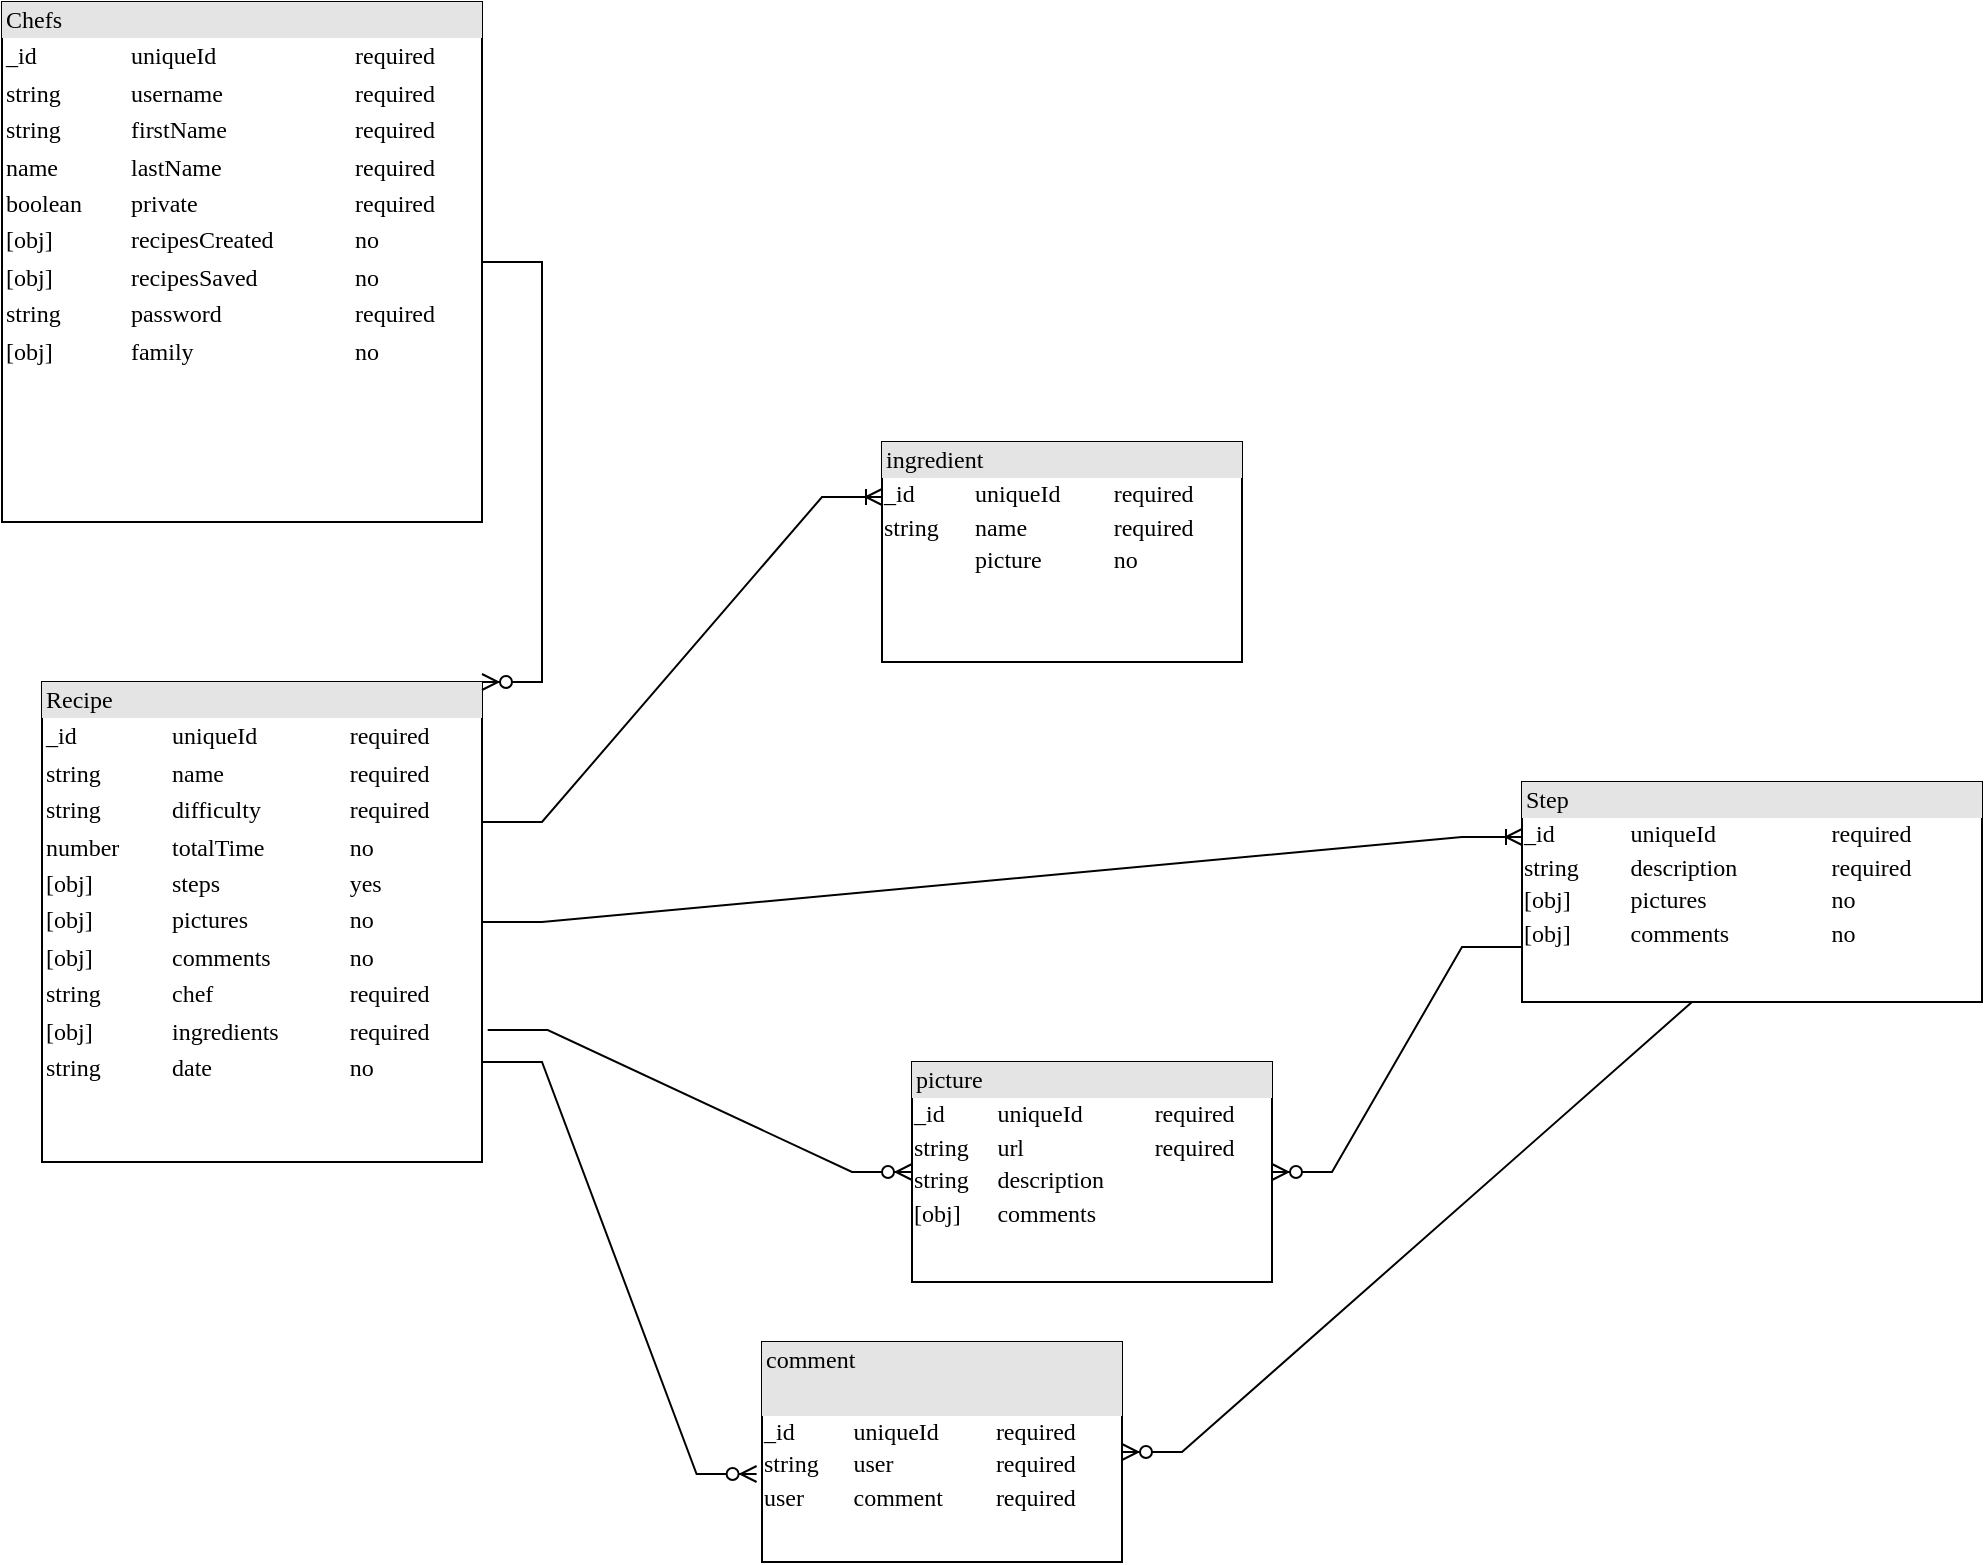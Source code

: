 <mxfile version="17.2.4" type="github">
  <diagram name="Page-1" id="2ca16b54-16f6-2749-3443-fa8db7711227">
    <mxGraphModel dx="1626" dy="1529" grid="1" gridSize="10" guides="1" tooltips="1" connect="1" arrows="1" fold="1" page="0" pageScale="1" pageWidth="1100" pageHeight="850" background="none" math="0" shadow="0">
      <root>
        <mxCell id="0" />
        <mxCell id="1" parent="0" />
        <mxCell id="2ed32ef02a7f4228-4" value="&lt;div style=&quot;box-sizing: border-box ; width: 100% ; background: #e4e4e4 ; padding: 2px&quot;&gt;Chefs&lt;/div&gt;&lt;table style=&quot;width: 100% ; font-size: 1em&quot; cellpadding=&quot;2&quot; cellspacing=&quot;0&quot;&gt;&lt;tbody&gt;&lt;tr&gt;&lt;td&gt;_id&lt;/td&gt;&lt;td&gt;uniqueId&lt;/td&gt;&lt;td&gt;required&lt;/td&gt;&lt;/tr&gt;&lt;tr&gt;&lt;td&gt;string&lt;/td&gt;&lt;td&gt;username&lt;/td&gt;&lt;td&gt;required&lt;br&gt;&lt;/td&gt;&lt;/tr&gt;&lt;tr&gt;&lt;td&gt;string&lt;/td&gt;&lt;td&gt;firstName&lt;/td&gt;&lt;td&gt;required&lt;br&gt;&lt;/td&gt;&lt;/tr&gt;&lt;tr&gt;&lt;td&gt;name&lt;/td&gt;&lt;td&gt;lastName&lt;br&gt;&lt;/td&gt;&lt;td&gt;required&lt;br&gt;&lt;/td&gt;&lt;/tr&gt;&lt;tr&gt;&lt;td&gt;boolean&lt;/td&gt;&lt;td&gt;private&lt;/td&gt;&lt;td&gt;required&lt;br&gt;&lt;/td&gt;&lt;/tr&gt;&lt;tr&gt;&lt;td&gt;[obj]&lt;br&gt;&lt;/td&gt;&lt;td&gt;recipesCreated&lt;/td&gt;&lt;td&gt;no&lt;/td&gt;&lt;/tr&gt;&lt;tr&gt;&lt;td&gt;[obj]&lt;br&gt;&lt;/td&gt;&lt;td&gt;recipesSaved&lt;/td&gt;&lt;td&gt;no&lt;/td&gt;&lt;/tr&gt;&lt;tr&gt;&lt;td&gt;string&lt;/td&gt;&lt;td&gt;password&lt;/td&gt;&lt;td&gt;required&lt;br&gt;&lt;/td&gt;&lt;/tr&gt;&lt;tr&gt;&lt;td&gt;[obj]&lt;br&gt;&lt;/td&gt;&lt;td&gt;family&lt;/td&gt;&lt;td&gt;no&lt;/td&gt;&lt;/tr&gt;&lt;/tbody&gt;&lt;/table&gt;" style="verticalAlign=top;align=left;overflow=fill;html=1;rounded=0;shadow=0;comic=0;labelBackgroundColor=none;strokeWidth=1;fontFamily=Verdana;fontSize=12" parent="1" vertex="1">
          <mxGeometry x="-250" y="-50" width="240" height="260" as="geometry" />
        </mxCell>
        <mxCell id="nD4opCiTAH2ZllQkiQKj-14" value="&lt;div style=&quot;box-sizing: border-box ; width: 100% ; background: #e4e4e4 ; padding: 2px&quot;&gt;Recipe&lt;br&gt;&lt;/div&gt;&lt;table style=&quot;width: 100% ; font-size: 1em&quot; cellpadding=&quot;2&quot; cellspacing=&quot;0&quot;&gt;&lt;tbody&gt;&lt;tr&gt;&lt;td&gt;_id&lt;/td&gt;&lt;td&gt;uniqueId&lt;/td&gt;&lt;td&gt;required&lt;/td&gt;&lt;/tr&gt;&lt;tr&gt;&lt;td&gt;string&lt;/td&gt;&lt;td&gt;name&lt;/td&gt;&lt;td&gt;required&lt;br&gt;&lt;/td&gt;&lt;/tr&gt;&lt;tr&gt;&lt;td&gt;string&lt;br&gt;&lt;/td&gt;&lt;td&gt;difficulty&lt;/td&gt;&lt;td&gt;required&lt;br&gt;&lt;/td&gt;&lt;/tr&gt;&lt;tr&gt;&lt;td&gt;number&lt;/td&gt;&lt;td&gt;totalTime&lt;/td&gt;&lt;td&gt;no&lt;/td&gt;&lt;/tr&gt;&lt;tr&gt;&lt;td&gt;[obj]&lt;br&gt;&lt;/td&gt;&lt;td&gt;steps&lt;/td&gt;&lt;td&gt;yes&lt;/td&gt;&lt;/tr&gt;&lt;tr&gt;&lt;td&gt;[obj]&lt;br&gt;&lt;/td&gt;&lt;td&gt;pictures&lt;/td&gt;&lt;td&gt;no&lt;/td&gt;&lt;/tr&gt;&lt;tr&gt;&lt;td&gt;[obj]&lt;br&gt;&lt;/td&gt;&lt;td&gt;comments&lt;/td&gt;&lt;td&gt;no&lt;/td&gt;&lt;/tr&gt;&lt;tr&gt;&lt;td&gt;string&lt;/td&gt;&lt;td&gt;chef&lt;/td&gt;&lt;td&gt;required&lt;/td&gt;&lt;/tr&gt;&lt;tr&gt;&lt;td&gt;[obj]&lt;/td&gt;&lt;td&gt;ingredients&lt;/td&gt;&lt;td&gt;required&lt;/td&gt;&lt;/tr&gt;&lt;tr&gt;&lt;td&gt;string&lt;/td&gt;&lt;td&gt;date&lt;/td&gt;&lt;td&gt;no&lt;/td&gt;&lt;/tr&gt;&lt;/tbody&gt;&lt;/table&gt;" style="verticalAlign=top;align=left;overflow=fill;html=1;rounded=0;shadow=0;comic=0;labelBackgroundColor=none;strokeWidth=1;fontFamily=Verdana;fontSize=12" parent="1" vertex="1">
          <mxGeometry x="-230" y="290" width="220" height="240" as="geometry" />
        </mxCell>
        <mxCell id="nD4opCiTAH2ZllQkiQKj-18" value="&lt;div style=&quot;box-sizing: border-box ; width: 100% ; background: #e4e4e4 ; padding: 2px&quot;&gt;picture&lt;br&gt;&lt;/div&gt;&lt;table style=&quot;width: 100% ; font-size: 1em&quot; cellpadding=&quot;1&quot; cellspacing=&quot;0&quot;&gt;&lt;tbody&gt;&lt;tr&gt;&lt;td&gt;_id&lt;/td&gt;&lt;td&gt;uniqueId&lt;/td&gt;&lt;td&gt;required&lt;/td&gt;&lt;/tr&gt;&lt;tr&gt;&lt;td&gt;string&lt;/td&gt;&lt;td&gt;url&lt;/td&gt;&lt;td&gt;required&lt;/td&gt;&lt;/tr&gt;&lt;tr&gt;&lt;td&gt;string&lt;/td&gt;&lt;td&gt;description&lt;/td&gt;&lt;td&gt;&lt;br&gt;&lt;/td&gt;&lt;/tr&gt;&lt;tr&gt;&lt;td&gt;[obj]&lt;/td&gt;&lt;td&gt;comments&lt;/td&gt;&lt;td&gt;&lt;br&gt;&lt;/td&gt;&lt;/tr&gt;&lt;/tbody&gt;&lt;/table&gt;" style="verticalAlign=top;align=left;overflow=fill;html=1;rounded=0;shadow=0;comic=0;labelBackgroundColor=none;strokeWidth=1;fontFamily=Verdana;fontSize=12" parent="1" vertex="1">
          <mxGeometry x="205" y="480" width="180" height="110" as="geometry" />
        </mxCell>
        <mxCell id="nD4opCiTAH2ZllQkiQKj-19" value="&lt;div style=&quot;box-sizing: border-box ; width: 100% ; background: #e4e4e4 ; padding: 2px&quot;&gt;comment&lt;br&gt;&lt;/div&gt;&lt;div style=&quot;box-sizing: border-box ; width: 100% ; background: #e4e4e4 ; padding: 2px&quot;&gt;&lt;br&gt;&lt;/div&gt;&lt;table style=&quot;width: 100% ; font-size: 1em&quot; cellpadding=&quot;1&quot; cellspacing=&quot;0&quot;&gt;&lt;tbody&gt;&lt;tr&gt;&lt;td&gt;_id&lt;/td&gt;&lt;td&gt;uniqueId&lt;/td&gt;&lt;td&gt;required&lt;/td&gt;&lt;/tr&gt;&lt;tr&gt;&lt;td&gt;string&lt;/td&gt;&lt;td&gt;user&lt;/td&gt;&lt;td&gt;required&lt;/td&gt;&lt;/tr&gt;&lt;tr&gt;&lt;td&gt;user&lt;/td&gt;&lt;td&gt;comment&lt;/td&gt;&lt;td&gt;required&lt;/td&gt;&lt;/tr&gt;&lt;tr&gt;&lt;td&gt;&lt;br&gt;&lt;/td&gt;&lt;td&gt;&lt;br&gt;&lt;/td&gt;&lt;td&gt;&lt;br&gt;&lt;/td&gt;&lt;/tr&gt;&lt;/tbody&gt;&lt;/table&gt;" style="verticalAlign=top;align=left;overflow=fill;html=1;rounded=0;shadow=0;comic=0;labelBackgroundColor=none;strokeWidth=1;fontFamily=Verdana;fontSize=12" parent="1" vertex="1">
          <mxGeometry x="130" y="620" width="180" height="110" as="geometry" />
        </mxCell>
        <mxCell id="nD4opCiTAH2ZllQkiQKj-21" value="&lt;div style=&quot;box-sizing: border-box ; width: 100% ; background: #e4e4e4 ; padding: 2px&quot;&gt;Step&lt;/div&gt;&lt;table style=&quot;width: 100% ; font-size: 1em&quot; cellpadding=&quot;1&quot; cellspacing=&quot;0&quot;&gt;&lt;tbody&gt;&lt;tr&gt;&lt;td&gt;_id&lt;/td&gt;&lt;td&gt;uniqueId&lt;/td&gt;&lt;td&gt;required&lt;/td&gt;&lt;/tr&gt;&lt;tr&gt;&lt;td&gt;string&lt;/td&gt;&lt;td&gt;description&lt;/td&gt;&lt;td&gt;required&lt;/td&gt;&lt;/tr&gt;&lt;tr&gt;&lt;td&gt;[obj]&lt;/td&gt;&lt;td&gt;pictures&lt;/td&gt;&lt;td&gt;no&lt;/td&gt;&lt;/tr&gt;&lt;tr&gt;&lt;td&gt;[obj]&lt;br&gt;&lt;/td&gt;&lt;td&gt;comments&lt;/td&gt;&lt;td&gt;no&lt;/td&gt;&lt;/tr&gt;&lt;/tbody&gt;&lt;/table&gt;" style="verticalAlign=top;align=left;overflow=fill;html=1;rounded=0;shadow=0;comic=0;labelBackgroundColor=none;strokeWidth=1;fontFamily=Verdana;fontSize=12" parent="1" vertex="1">
          <mxGeometry x="510" y="340" width="230" height="110" as="geometry" />
        </mxCell>
        <mxCell id="nD4opCiTAH2ZllQkiQKj-23" value="&lt;div style=&quot;box-sizing: border-box ; width: 100% ; background: #e4e4e4 ; padding: 2px&quot;&gt;ingredient&lt;/div&gt;&lt;table style=&quot;width: 100% ; font-size: 1em&quot; cellpadding=&quot;1&quot; cellspacing=&quot;0&quot;&gt;&lt;tbody&gt;&lt;tr&gt;&lt;td&gt;_id&lt;/td&gt;&lt;td&gt;uniqueId&lt;/td&gt;&lt;td&gt;required&lt;/td&gt;&lt;/tr&gt;&lt;tr&gt;&lt;td&gt;string&lt;/td&gt;&lt;td&gt;name&lt;/td&gt;&lt;td&gt;required&lt;/td&gt;&lt;/tr&gt;&lt;tr&gt;&lt;td&gt;&lt;br&gt;&lt;/td&gt;&lt;td&gt;picture&lt;/td&gt;&lt;td&gt;no&lt;/td&gt;&lt;/tr&gt;&lt;tr&gt;&lt;td&gt;&lt;br&gt;&lt;/td&gt;&lt;td&gt;&lt;br&gt;&lt;/td&gt;&lt;td&gt;&lt;br&gt;&lt;/td&gt;&lt;/tr&gt;&lt;/tbody&gt;&lt;/table&gt;" style="verticalAlign=top;align=left;overflow=fill;html=1;rounded=0;shadow=0;comic=0;labelBackgroundColor=none;strokeWidth=1;fontFamily=Verdana;fontSize=12" parent="1" vertex="1">
          <mxGeometry x="190" y="170" width="180" height="110" as="geometry" />
        </mxCell>
        <mxCell id="8LD7ZLFhRu683AUg_SQk-2" value="" style="edgeStyle=entityRelationEdgeStyle;fontSize=12;html=1;endArrow=ERzeroToMany;endFill=1;rounded=0;entryX=1;entryY=0;entryDx=0;entryDy=0;" edge="1" parent="1" source="2ed32ef02a7f4228-4" target="nD4opCiTAH2ZllQkiQKj-14">
          <mxGeometry width="100" height="100" relative="1" as="geometry">
            <mxPoint x="-140" y="210" as="sourcePoint" />
            <mxPoint x="-270" y="330" as="targetPoint" />
          </mxGeometry>
        </mxCell>
        <mxCell id="8LD7ZLFhRu683AUg_SQk-5" value="" style="edgeStyle=entityRelationEdgeStyle;fontSize=12;html=1;endArrow=ERoneToMany;rounded=0;entryX=0;entryY=0.25;entryDx=0;entryDy=0;" edge="1" parent="1" target="nD4opCiTAH2ZllQkiQKj-23">
          <mxGeometry width="100" height="100" relative="1" as="geometry">
            <mxPoint x="-10" y="360" as="sourcePoint" />
            <mxPoint x="90" y="260" as="targetPoint" />
          </mxGeometry>
        </mxCell>
        <mxCell id="8LD7ZLFhRu683AUg_SQk-6" value="" style="edgeStyle=entityRelationEdgeStyle;fontSize=12;html=1;endArrow=ERzeroToMany;endFill=1;rounded=0;entryX=-0.015;entryY=0.6;entryDx=0;entryDy=0;entryPerimeter=0;" edge="1" parent="1" target="nD4opCiTAH2ZllQkiQKj-19">
          <mxGeometry width="100" height="100" relative="1" as="geometry">
            <mxPoint x="-10" y="480" as="sourcePoint" />
            <mxPoint x="-10" y="690" as="targetPoint" />
          </mxGeometry>
        </mxCell>
        <mxCell id="8LD7ZLFhRu683AUg_SQk-7" value="" style="edgeStyle=entityRelationEdgeStyle;fontSize=12;html=1;endArrow=ERzeroToMany;endFill=1;rounded=0;exitX=1.013;exitY=0.725;exitDx=0;exitDy=0;exitPerimeter=0;entryX=0;entryY=0.5;entryDx=0;entryDy=0;" edge="1" parent="1" source="nD4opCiTAH2ZllQkiQKj-14" target="nD4opCiTAH2ZllQkiQKj-18">
          <mxGeometry width="100" height="100" relative="1" as="geometry">
            <mxPoint y="490" as="sourcePoint" />
            <mxPoint x="460" y="540" as="targetPoint" />
          </mxGeometry>
        </mxCell>
        <mxCell id="8LD7ZLFhRu683AUg_SQk-8" value="" style="edgeStyle=entityRelationEdgeStyle;fontSize=12;html=1;endArrow=ERoneToMany;rounded=0;entryX=0;entryY=0.25;entryDx=0;entryDy=0;exitX=1;exitY=0.5;exitDx=0;exitDy=0;" edge="1" parent="1" source="nD4opCiTAH2ZllQkiQKj-14" target="nD4opCiTAH2ZllQkiQKj-21">
          <mxGeometry width="100" height="100" relative="1" as="geometry">
            <mxPoint y="370" as="sourcePoint" />
            <mxPoint x="200" y="207.5" as="targetPoint" />
          </mxGeometry>
        </mxCell>
        <mxCell id="8LD7ZLFhRu683AUg_SQk-9" value="" style="edgeStyle=entityRelationEdgeStyle;fontSize=12;html=1;endArrow=ERzeroToMany;endFill=1;rounded=0;exitX=0;exitY=0.75;exitDx=0;exitDy=0;entryX=1;entryY=0.5;entryDx=0;entryDy=0;" edge="1" parent="1" source="nD4opCiTAH2ZllQkiQKj-21" target="nD4opCiTAH2ZllQkiQKj-18">
          <mxGeometry width="100" height="100" relative="1" as="geometry">
            <mxPoint x="2.86" y="474" as="sourcePoint" />
            <mxPoint x="215" y="545" as="targetPoint" />
          </mxGeometry>
        </mxCell>
        <mxCell id="8LD7ZLFhRu683AUg_SQk-10" value="" style="edgeStyle=entityRelationEdgeStyle;fontSize=12;html=1;endArrow=ERzeroToMany;endFill=1;rounded=0;exitX=0.5;exitY=1;exitDx=0;exitDy=0;entryX=1;entryY=0.5;entryDx=0;entryDy=0;" edge="1" parent="1" source="nD4opCiTAH2ZllQkiQKj-21" target="nD4opCiTAH2ZllQkiQKj-19">
          <mxGeometry width="100" height="100" relative="1" as="geometry">
            <mxPoint x="12.86" y="484" as="sourcePoint" />
            <mxPoint x="225" y="555" as="targetPoint" />
          </mxGeometry>
        </mxCell>
      </root>
    </mxGraphModel>
  </diagram>
</mxfile>
